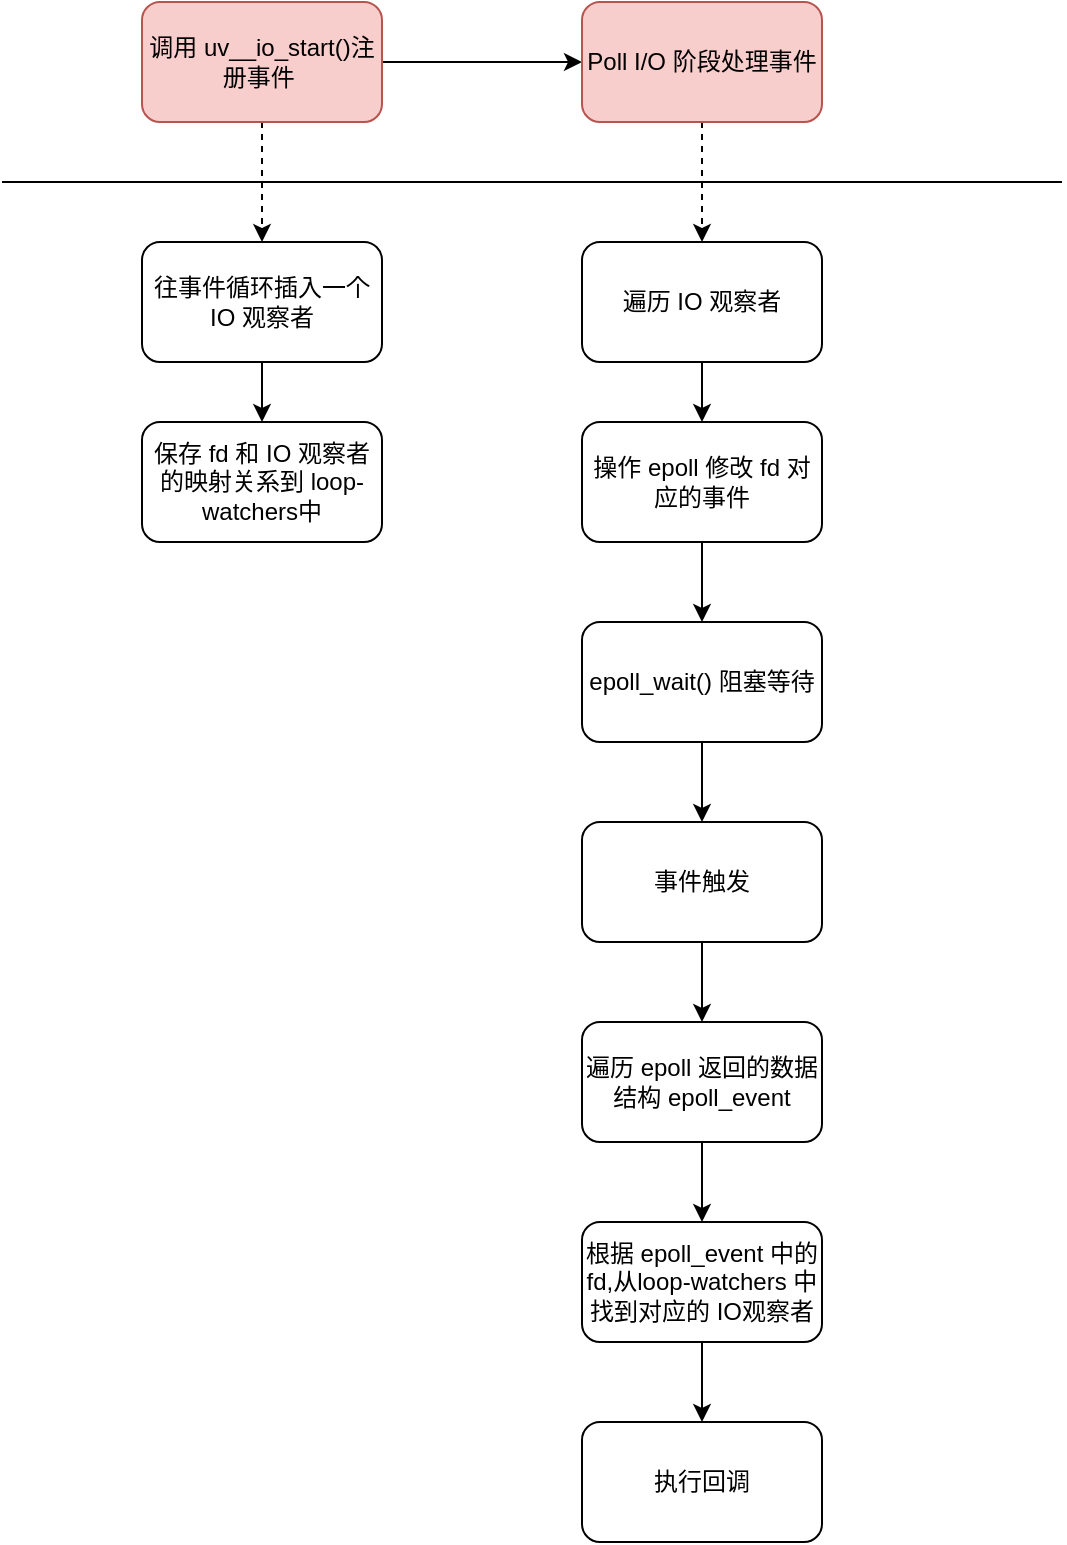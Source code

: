 <mxfile version="21.1.8" type="device">
  <diagram name="第 1 页" id="aAlJMsPQIOgqdsjPberQ">
    <mxGraphModel dx="954" dy="521" grid="1" gridSize="10" guides="1" tooltips="1" connect="1" arrows="1" fold="1" page="1" pageScale="1" pageWidth="3300" pageHeight="4681" math="0" shadow="0">
      <root>
        <mxCell id="0" />
        <mxCell id="1" parent="0" />
        <mxCell id="0ARzt_ODf6tDb2KWgYRA-16" value="" style="edgeStyle=orthogonalEdgeStyle;rounded=0;orthogonalLoop=1;jettySize=auto;html=1;dashed=1;" edge="1" parent="1" source="0ARzt_ODf6tDb2KWgYRA-1" target="0ARzt_ODf6tDb2KWgYRA-2">
          <mxGeometry relative="1" as="geometry" />
        </mxCell>
        <mxCell id="0ARzt_ODf6tDb2KWgYRA-26" value="" style="edgeStyle=orthogonalEdgeStyle;rounded=0;orthogonalLoop=1;jettySize=auto;html=1;" edge="1" parent="1" source="0ARzt_ODf6tDb2KWgYRA-1" target="0ARzt_ODf6tDb2KWgYRA-6">
          <mxGeometry relative="1" as="geometry" />
        </mxCell>
        <mxCell id="0ARzt_ODf6tDb2KWgYRA-1" value="调用 uv__io_start()注册事件&amp;nbsp;" style="rounded=1;whiteSpace=wrap;html=1;fillColor=#f8cecc;strokeColor=#b85450;" vertex="1" parent="1">
          <mxGeometry x="590" y="170" width="120" height="60" as="geometry" />
        </mxCell>
        <mxCell id="0ARzt_ODf6tDb2KWgYRA-2" value="往事件循环插入一个 IO 观察者" style="rounded=1;whiteSpace=wrap;html=1;" vertex="1" parent="1">
          <mxGeometry x="590" y="290" width="120" height="60" as="geometry" />
        </mxCell>
        <mxCell id="0ARzt_ODf6tDb2KWgYRA-4" value="保存 fd 和 IO 观察者的映射关系到 loop-watchers中" style="rounded=1;whiteSpace=wrap;html=1;" vertex="1" parent="1">
          <mxGeometry x="590" y="380" width="120" height="60" as="geometry" />
        </mxCell>
        <mxCell id="0ARzt_ODf6tDb2KWgYRA-17" value="" style="edgeStyle=orthogonalEdgeStyle;rounded=0;orthogonalLoop=1;jettySize=auto;html=1;dashed=1;" edge="1" parent="1" source="0ARzt_ODf6tDb2KWgYRA-6" target="0ARzt_ODf6tDb2KWgYRA-7">
          <mxGeometry relative="1" as="geometry" />
        </mxCell>
        <mxCell id="0ARzt_ODf6tDb2KWgYRA-6" value="Poll I/O 阶段处理事件" style="rounded=1;whiteSpace=wrap;html=1;fillColor=#f8cecc;strokeColor=#b85450;" vertex="1" parent="1">
          <mxGeometry x="810" y="170" width="120" height="60" as="geometry" />
        </mxCell>
        <mxCell id="0ARzt_ODf6tDb2KWgYRA-12" value="" style="edgeStyle=orthogonalEdgeStyle;rounded=0;orthogonalLoop=1;jettySize=auto;html=1;" edge="1" parent="1" source="0ARzt_ODf6tDb2KWgYRA-7" target="0ARzt_ODf6tDb2KWgYRA-10">
          <mxGeometry relative="1" as="geometry" />
        </mxCell>
        <mxCell id="0ARzt_ODf6tDb2KWgYRA-7" value="遍历 IO 观察者" style="rounded=1;whiteSpace=wrap;html=1;" vertex="1" parent="1">
          <mxGeometry x="810" y="290" width="120" height="60" as="geometry" />
        </mxCell>
        <mxCell id="0ARzt_ODf6tDb2KWgYRA-13" value="" style="edgeStyle=orthogonalEdgeStyle;rounded=0;orthogonalLoop=1;jettySize=auto;html=1;" edge="1" parent="1" source="0ARzt_ODf6tDb2KWgYRA-10" target="0ARzt_ODf6tDb2KWgYRA-11">
          <mxGeometry relative="1" as="geometry" />
        </mxCell>
        <mxCell id="0ARzt_ODf6tDb2KWgYRA-10" value="操作 epoll 修改 fd 对应的事件" style="rounded=1;whiteSpace=wrap;html=1;" vertex="1" parent="1">
          <mxGeometry x="810" y="380" width="120" height="60" as="geometry" />
        </mxCell>
        <mxCell id="0ARzt_ODf6tDb2KWgYRA-31" value="" style="edgeStyle=orthogonalEdgeStyle;rounded=0;orthogonalLoop=1;jettySize=auto;html=1;" edge="1" parent="1" source="0ARzt_ODf6tDb2KWgYRA-11" target="0ARzt_ODf6tDb2KWgYRA-18">
          <mxGeometry relative="1" as="geometry" />
        </mxCell>
        <mxCell id="0ARzt_ODf6tDb2KWgYRA-11" value="epoll_wait() 阻塞等待" style="rounded=1;whiteSpace=wrap;html=1;" vertex="1" parent="1">
          <mxGeometry x="810" y="480" width="120" height="60" as="geometry" />
        </mxCell>
        <mxCell id="0ARzt_ODf6tDb2KWgYRA-15" value="" style="endArrow=classic;html=1;rounded=0;exitX=0.5;exitY=1;exitDx=0;exitDy=0;" edge="1" parent="1" source="0ARzt_ODf6tDb2KWgYRA-2" target="0ARzt_ODf6tDb2KWgYRA-4">
          <mxGeometry width="50" height="50" relative="1" as="geometry">
            <mxPoint x="800" y="370" as="sourcePoint" />
            <mxPoint x="850" y="320" as="targetPoint" />
          </mxGeometry>
        </mxCell>
        <mxCell id="0ARzt_ODf6tDb2KWgYRA-32" value="" style="edgeStyle=orthogonalEdgeStyle;rounded=0;orthogonalLoop=1;jettySize=auto;html=1;" edge="1" parent="1" source="0ARzt_ODf6tDb2KWgYRA-18" target="0ARzt_ODf6tDb2KWgYRA-20">
          <mxGeometry relative="1" as="geometry" />
        </mxCell>
        <mxCell id="0ARzt_ODf6tDb2KWgYRA-18" value="事件触发" style="rounded=1;whiteSpace=wrap;html=1;" vertex="1" parent="1">
          <mxGeometry x="810" y="580" width="120" height="60" as="geometry" />
        </mxCell>
        <mxCell id="0ARzt_ODf6tDb2KWgYRA-23" value="" style="edgeStyle=orthogonalEdgeStyle;rounded=0;orthogonalLoop=1;jettySize=auto;html=1;" edge="1" parent="1" source="0ARzt_ODf6tDb2KWgYRA-20" target="0ARzt_ODf6tDb2KWgYRA-21">
          <mxGeometry relative="1" as="geometry" />
        </mxCell>
        <mxCell id="0ARzt_ODf6tDb2KWgYRA-20" value="遍历 epoll 返回的数据结构 epoll_event" style="rounded=1;whiteSpace=wrap;html=1;" vertex="1" parent="1">
          <mxGeometry x="810" y="680" width="120" height="60" as="geometry" />
        </mxCell>
        <mxCell id="0ARzt_ODf6tDb2KWgYRA-24" value="" style="edgeStyle=orthogonalEdgeStyle;rounded=0;orthogonalLoop=1;jettySize=auto;html=1;" edge="1" parent="1" source="0ARzt_ODf6tDb2KWgYRA-21" target="0ARzt_ODf6tDb2KWgYRA-22">
          <mxGeometry relative="1" as="geometry" />
        </mxCell>
        <mxCell id="0ARzt_ODf6tDb2KWgYRA-21" value="根据 epoll_event 中的 fd,从loop-watchers 中找到对应的 IO观察者" style="rounded=1;whiteSpace=wrap;html=1;" vertex="1" parent="1">
          <mxGeometry x="810" y="780" width="120" height="60" as="geometry" />
        </mxCell>
        <mxCell id="0ARzt_ODf6tDb2KWgYRA-22" value="执行回调" style="rounded=1;whiteSpace=wrap;html=1;" vertex="1" parent="1">
          <mxGeometry x="810" y="880" width="120" height="60" as="geometry" />
        </mxCell>
        <mxCell id="0ARzt_ODf6tDb2KWgYRA-28" value="" style="endArrow=none;html=1;rounded=0;" edge="1" parent="1">
          <mxGeometry width="50" height="50" relative="1" as="geometry">
            <mxPoint x="520" y="260" as="sourcePoint" />
            <mxPoint x="1050" y="260" as="targetPoint" />
          </mxGeometry>
        </mxCell>
      </root>
    </mxGraphModel>
  </diagram>
</mxfile>
